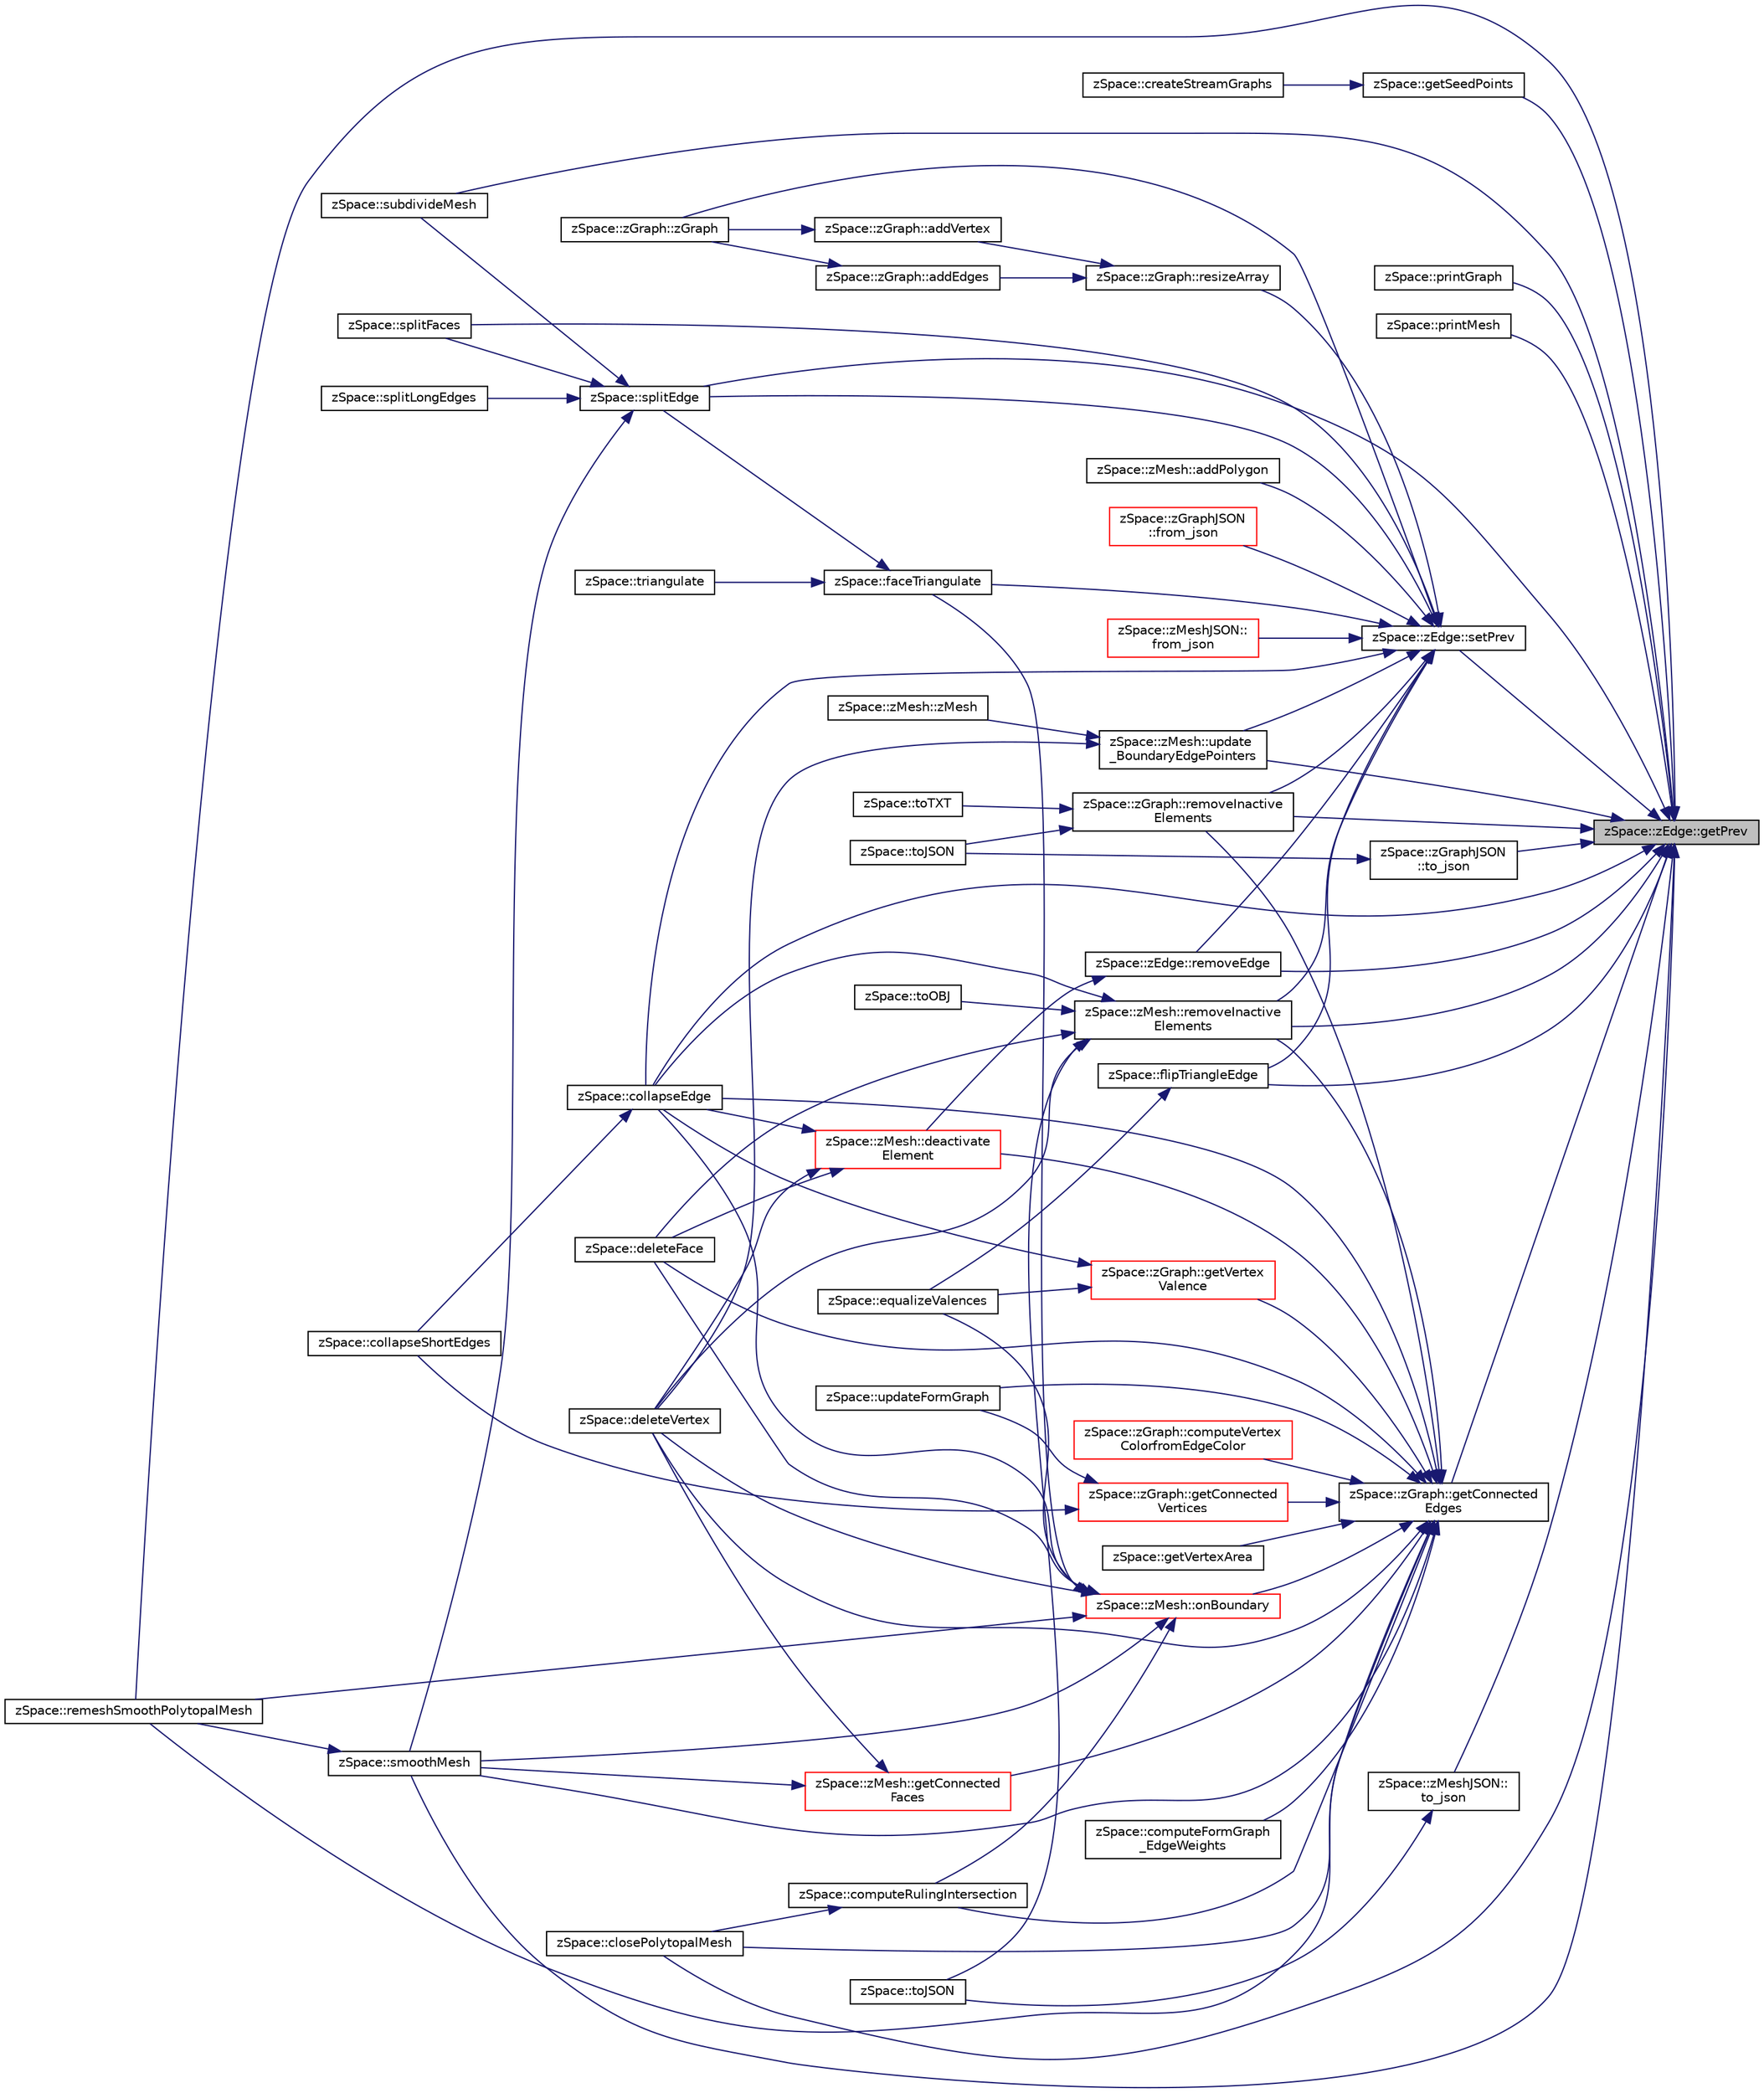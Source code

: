 digraph "zSpace::zEdge::getPrev"
{
 // LATEX_PDF_SIZE
  edge [fontname="Helvetica",fontsize="10",labelfontname="Helvetica",labelfontsize="10"];
  node [fontname="Helvetica",fontsize="10",shape=record];
  rankdir="RL";
  Node226 [label="zSpace::zEdge::getPrev",height=0.2,width=0.4,color="black", fillcolor="grey75", style="filled", fontcolor="black",tooltip="This method returns the previous edge of current zEdge."];
  Node226 -> Node227 [dir="back",color="midnightblue",fontsize="10",style="solid",fontname="Helvetica"];
  Node227 [label="zSpace::remeshSmoothPolytopalMesh",height=0.2,width=0.4,color="black", fillcolor="white", style="filled",URL="$group__z_polytopal.html#ga5dd7e372cf8287c0434778b2e58d41f1",tooltip="This method remeshes the smoothed polytopal mesh to have rulings in ony one direction."];
  Node226 -> Node228 [dir="back",color="midnightblue",fontsize="10",style="solid",fontname="Helvetica"];
  Node228 [label="zSpace::closePolytopalMesh",height=0.2,width=0.4,color="black", fillcolor="white", style="filled",URL="$group__z_polytopal.html#gae190027ab219b334781def349d7b08fb",tooltip="This method closes the smooth polytopal mesh."];
  Node226 -> Node229 [dir="back",color="midnightblue",fontsize="10",style="solid",fontname="Helvetica"];
  Node229 [label="zSpace::getSeedPoints",height=0.2,width=0.4,color="black", fillcolor="white", style="filled",URL="$group__z_stream_lines2_d.html#ga0e134353ee94a16509a6a41f8aef3d69",tooltip="This method computes the seed points."];
  Node229 -> Node230 [dir="back",color="midnightblue",fontsize="10",style="solid",fontname="Helvetica"];
  Node230 [label="zSpace::createStreamGraphs",height=0.2,width=0.4,color="black", fillcolor="white", style="filled",URL="$group__z_stream_lines2_d.html#ga469e791f18d47c0373052472c45759e0",tooltip="This method creates the stream lines and stores them as a graph."];
  Node226 -> Node231 [dir="back",color="midnightblue",fontsize="10",style="solid",fontname="Helvetica"];
  Node231 [label="zSpace::printGraph",height=0.2,width=0.4,color="black", fillcolor="white", style="filled",URL="$group__z_print_utilities.html#ga96cf7a290a07af957dbe1740993c721d",tooltip="This method prints graph data to the console."];
  Node226 -> Node232 [dir="back",color="midnightblue",fontsize="10",style="solid",fontname="Helvetica"];
  Node232 [label="zSpace::printMesh",height=0.2,width=0.4,color="black", fillcolor="white", style="filled",URL="$group__z_print_utilities.html#ga24820d178bfefb22bc7bf22a3945bb6f",tooltip="This method prints mesh data to the console."];
  Node226 -> Node233 [dir="back",color="midnightblue",fontsize="10",style="solid",fontname="Helvetica"];
  Node233 [label="zSpace::zEdge::setPrev",height=0.2,width=0.4,color="black", fillcolor="white", style="filled",URL="$classz_space_1_1z_edge.html#af97abc7295676b01bc278123c86ba0b9",tooltip="This method sets the previous edge of current zEdge to the the input edge."];
  Node233 -> Node234 [dir="back",color="midnightblue",fontsize="10",style="solid",fontname="Helvetica"];
  Node234 [label="zSpace::zEdge::removeEdge",height=0.2,width=0.4,color="black", fillcolor="white", style="filled",URL="$classz_space_1_1z_edge.html#a5395c85714f3d04fb4e673d335982655",tooltip="This method makes the pointer of the current and symmetry zEdge to null."];
  Node234 -> Node235 [dir="back",color="midnightblue",fontsize="10",style="solid",fontname="Helvetica"];
  Node235 [label="zSpace::zMesh::deactivate\lElement",height=0.2,width=0.4,color="red", fillcolor="white", style="filled",URL="$classz_space_1_1z_mesh.html#aea35829fdb54f511f93cef10c85da66c",tooltip="This method deactivates the input elements from the array connected with the input type."];
  Node235 -> Node237 [dir="back",color="midnightblue",fontsize="10",style="solid",fontname="Helvetica"];
  Node237 [label="zSpace::deleteVertex",height=0.2,width=0.4,color="black", fillcolor="white", style="filled",URL="$group__z_mesh_modifiers.html#ga20644ac4933b8ae055b0eb47a9df8420",tooltip="This method deletes the mesh vertex given by the input vertex index."];
  Node235 -> Node238 [dir="back",color="midnightblue",fontsize="10",style="solid",fontname="Helvetica"];
  Node238 [label="zSpace::deleteFace",height=0.2,width=0.4,color="black", fillcolor="white", style="filled",URL="$group__z_mesh_modifiers.html#ga24ab0fcd418ba91e387838fdc4711787",tooltip="This method deletes the mesh face given by the input face index."];
  Node235 -> Node239 [dir="back",color="midnightblue",fontsize="10",style="solid",fontname="Helvetica"];
  Node239 [label="zSpace::collapseEdge",height=0.2,width=0.4,color="black", fillcolor="white", style="filled",URL="$group__z_mesh_modifiers.html#ga77533a4e95924fa8c030ba013eef1ec6",tooltip="This method collapses an edge into a vertex."];
  Node239 -> Node240 [dir="back",color="midnightblue",fontsize="10",style="solid",fontname="Helvetica"];
  Node240 [label="zSpace::collapseShortEdges",height=0.2,width=0.4,color="black", fillcolor="white", style="filled",URL="$group__z_mesh_modifiers.html#ga14350e97740cec4f835125fb286fc071",tooltip="This method collapses an edge shorter than the given minimum edge length value if the collapsing does..."];
  Node233 -> Node241 [dir="back",color="midnightblue",fontsize="10",style="solid",fontname="Helvetica"];
  Node241 [label="zSpace::zGraph::zGraph",height=0.2,width=0.4,color="black", fillcolor="white", style="filled",URL="$classz_space_1_1z_graph.html#a7a53b68f1efa596293b85259464cf3ff",tooltip="Overloaded constructor."];
  Node233 -> Node242 [dir="back",color="midnightblue",fontsize="10",style="solid",fontname="Helvetica"];
  Node242 [label="zSpace::zGraph::resizeArray",height=0.2,width=0.4,color="black", fillcolor="white", style="filled",URL="$classz_space_1_1z_graph.html#a8b28611b85ceff8555b9230e3af6f47a",tooltip="This method resizes the array connected with the input type to the specified newSize."];
  Node242 -> Node243 [dir="back",color="midnightblue",fontsize="10",style="solid",fontname="Helvetica"];
  Node243 [label="zSpace::zGraph::addVertex",height=0.2,width=0.4,color="black", fillcolor="white", style="filled",URL="$classz_space_1_1z_graph.html#acf5cd0b78050f671984cfc4341de8b32",tooltip="This method adds a vertex to the vertices array."];
  Node243 -> Node241 [dir="back",color="midnightblue",fontsize="10",style="solid",fontname="Helvetica"];
  Node242 -> Node244 [dir="back",color="midnightblue",fontsize="10",style="solid",fontname="Helvetica"];
  Node244 [label="zSpace::zGraph::addEdges",height=0.2,width=0.4,color="black", fillcolor="white", style="filled",URL="$classz_space_1_1z_graph.html#a821941b26e312ab5015ae34fecbd43b3",tooltip="This method adds an edge and its symmetry edge to the edges array."];
  Node244 -> Node241 [dir="back",color="midnightblue",fontsize="10",style="solid",fontname="Helvetica"];
  Node233 -> Node245 [dir="back",color="midnightblue",fontsize="10",style="solid",fontname="Helvetica"];
  Node245 [label="zSpace::zGraph::removeInactive\lElements",height=0.2,width=0.4,color="black", fillcolor="white", style="filled",URL="$classz_space_1_1z_graph.html#afdd947e992fda2487ef6a5a3487d9e6b",tooltip="This method removes inactive elements from the array connected with the input type."];
  Node245 -> Node246 [dir="back",color="midnightblue",fontsize="10",style="solid",fontname="Helvetica"];
  Node246 [label="zSpace::toTXT",height=0.2,width=0.4,color="black", fillcolor="white", style="filled",URL="$group__z_i_o___graph.html#ga6578d361dabd565a48e2093a80e6f8b6",tooltip="This method exports zGraph to a TXT file format."];
  Node245 -> Node247 [dir="back",color="midnightblue",fontsize="10",style="solid",fontname="Helvetica"];
  Node247 [label="zSpace::toJSON",height=0.2,width=0.4,color="black", fillcolor="white", style="filled",URL="$group__z_i_o___graph.html#gac49cfef1063731952f6decc21775c747",tooltip="This method exports zGraph to a JSON file format using JSON Modern Library."];
  Node233 -> Node248 [dir="back",color="midnightblue",fontsize="10",style="solid",fontname="Helvetica"];
  Node248 [label="zSpace::zMesh::addPolygon",height=0.2,width=0.4,color="black", fillcolor="white", style="filled",URL="$classz_space_1_1z_mesh.html#ada4fb88bb2402a06f75d730e23597407",tooltip="This method adds a face to the faces array and updates the pointers of vertices, edges and polygons o..."];
  Node233 -> Node249 [dir="back",color="midnightblue",fontsize="10",style="solid",fontname="Helvetica"];
  Node249 [label="zSpace::zMesh::update\l_BoundaryEdgePointers",height=0.2,width=0.4,color="black", fillcolor="white", style="filled",URL="$classz_space_1_1z_mesh.html#a736b8e4019610612f4cab40094c36e06",tooltip="This method updates the pointers for boundary Edges."];
  Node249 -> Node250 [dir="back",color="midnightblue",fontsize="10",style="solid",fontname="Helvetica"];
  Node250 [label="zSpace::zMesh::zMesh",height=0.2,width=0.4,color="black", fillcolor="white", style="filled",URL="$classz_space_1_1z_mesh.html#a127de8a508706826cc4a537ad7a1cc9c",tooltip="Overloaded constructor."];
  Node249 -> Node237 [dir="back",color="midnightblue",fontsize="10",style="solid",fontname="Helvetica"];
  Node233 -> Node251 [dir="back",color="midnightblue",fontsize="10",style="solid",fontname="Helvetica"];
  Node251 [label="zSpace::zMesh::removeInactive\lElements",height=0.2,width=0.4,color="black", fillcolor="white", style="filled",URL="$classz_space_1_1z_mesh.html#ab21d59eecb169921b427a7e766d47aa5",tooltip="This method removes inactive elements from the array connected with the input type."];
  Node251 -> Node237 [dir="back",color="midnightblue",fontsize="10",style="solid",fontname="Helvetica"];
  Node251 -> Node238 [dir="back",color="midnightblue",fontsize="10",style="solid",fontname="Helvetica"];
  Node251 -> Node239 [dir="back",color="midnightblue",fontsize="10",style="solid",fontname="Helvetica"];
  Node251 -> Node252 [dir="back",color="midnightblue",fontsize="10",style="solid",fontname="Helvetica"];
  Node252 [label="zSpace::toOBJ",height=0.2,width=0.4,color="black", fillcolor="white", style="filled",URL="$group__z_i_o___mesh.html#ga56d1123fee7864f1a5da2f740b9e589d",tooltip="This method exports zMesh as an OBJ file."];
  Node251 -> Node253 [dir="back",color="midnightblue",fontsize="10",style="solid",fontname="Helvetica"];
  Node253 [label="zSpace::toJSON",height=0.2,width=0.4,color="black", fillcolor="white", style="filled",URL="$group__z_i_o___mesh.html#ga6fccda275363a86353d2750673122d6f",tooltip="This method exports zMesh to a JSON file format using JSON Modern Library."];
  Node233 -> Node254 [dir="back",color="midnightblue",fontsize="10",style="solid",fontname="Helvetica"];
  Node254 [label="zSpace::faceTriangulate",height=0.2,width=0.4,color="black", fillcolor="white", style="filled",URL="$group__z_mesh_modifiers.html#ga436ab6f006de6e8dcd08c030fed4feb1",tooltip="This method triangulates the input face of the mesh."];
  Node254 -> Node255 [dir="back",color="midnightblue",fontsize="10",style="solid",fontname="Helvetica"];
  Node255 [label="zSpace::triangulate",height=0.2,width=0.4,color="black", fillcolor="white", style="filled",URL="$group__z_mesh_modifiers.html#ga75ee8f140a3311506a932b866523a1de",tooltip="This method triangulates the input mesh."];
  Node254 -> Node256 [dir="back",color="midnightblue",fontsize="10",style="solid",fontname="Helvetica"];
  Node256 [label="zSpace::splitEdge",height=0.2,width=0.4,color="black", fillcolor="white", style="filled",URL="$group__z_mesh_modifiers.html#gae7cb2380ed0e9717421bf19db5817cd6",tooltip="This method splits an edge and inserts a vertex along the edge at the input factor."];
  Node256 -> Node257 [dir="back",color="midnightblue",fontsize="10",style="solid",fontname="Helvetica"];
  Node257 [label="zSpace::splitFaces",height=0.2,width=0.4,color="black", fillcolor="white", style="filled",URL="$group__z_mesh_modifiers.html#gaeda022d590a10b38c94e75bc0e278d80",tooltip="This method splits a set of edges and faces of a mesh in a continuous manner."];
  Node256 -> Node258 [dir="back",color="midnightblue",fontsize="10",style="solid",fontname="Helvetica"];
  Node258 [label="zSpace::subdivideMesh",height=0.2,width=0.4,color="black", fillcolor="white", style="filled",URL="$group__z_mesh_modifiers.html#ga8c3af5dd0f40d6f82fd23ceead47dc64",tooltip="This method subdivides all the faces and edges of the mesh."];
  Node256 -> Node259 [dir="back",color="midnightblue",fontsize="10",style="solid",fontname="Helvetica"];
  Node259 [label="zSpace::smoothMesh",height=0.2,width=0.4,color="black", fillcolor="white", style="filled",URL="$group__z_mesh_modifiers.html#ga41f9be96453c21ac7b33b2991c284775",tooltip="This method applies Catmull-Clark subdivision to the mesh."];
  Node259 -> Node227 [dir="back",color="midnightblue",fontsize="10",style="solid",fontname="Helvetica"];
  Node256 -> Node260 [dir="back",color="midnightblue",fontsize="10",style="solid",fontname="Helvetica"];
  Node260 [label="zSpace::splitLongEdges",height=0.2,width=0.4,color="black", fillcolor="white", style="filled",URL="$group__z_mesh_modifiers.html#gad707c82ae843ee9aa108c078161881ca",tooltip="This method splits an edge longer than the given input value at its midpoint and triangulates the mes..."];
  Node233 -> Node239 [dir="back",color="midnightblue",fontsize="10",style="solid",fontname="Helvetica"];
  Node233 -> Node256 [dir="back",color="midnightblue",fontsize="10",style="solid",fontname="Helvetica"];
  Node233 -> Node261 [dir="back",color="midnightblue",fontsize="10",style="solid",fontname="Helvetica"];
  Node261 [label="zSpace::flipTriangleEdge",height=0.2,width=0.4,color="black", fillcolor="white", style="filled",URL="$group__z_mesh_modifiers.html#ga23b04bfa34f16159cbc2b1c5e1116f39",tooltip="This method flips the edge shared bettwen two rainglua faces."];
  Node261 -> Node262 [dir="back",color="midnightblue",fontsize="10",style="solid",fontname="Helvetica"];
  Node262 [label="zSpace::equalizeValences",height=0.2,width=0.4,color="black", fillcolor="white", style="filled",URL="$group__z_mesh_modifiers.html#ga50d27f458f57c4f90fa9242b05ded2d2",tooltip="This method equalizes the vertex valences by flipping edges of the input triangulated mesh...."];
  Node233 -> Node257 [dir="back",color="midnightblue",fontsize="10",style="solid",fontname="Helvetica"];
  Node233 -> Node263 [dir="back",color="midnightblue",fontsize="10",style="solid",fontname="Helvetica"];
  Node263 [label="zSpace::zMeshJSON::\lfrom_json",height=0.2,width=0.4,color="red", fillcolor="white", style="filled",URL="$classz_space_1_1z_mesh_j_s_o_n.html#a50e0cbaadd094cf4f26179cdf23b9464",tooltip="This method creates the HE data structure from JSON file using JSON Modern Library."];
  Node233 -> Node265 [dir="back",color="midnightblue",fontsize="10",style="solid",fontname="Helvetica"];
  Node265 [label="zSpace::zGraphJSON\l::from_json",height=0.2,width=0.4,color="red", fillcolor="white", style="filled",URL="$classz_space_1_1z_graph_j_s_o_n.html#ad6e1e17a5c3bd52b4433439f13a4b3a4",tooltip="This method creates the zGraph from JSON file using JSON Modern Library."];
  Node226 -> Node234 [dir="back",color="midnightblue",fontsize="10",style="solid",fontname="Helvetica"];
  Node226 -> Node267 [dir="back",color="midnightblue",fontsize="10",style="solid",fontname="Helvetica"];
  Node267 [label="zSpace::zGraph::getConnected\lEdges",height=0.2,width=0.4,color="black", fillcolor="white", style="filled",URL="$classz_space_1_1z_graph.html#ab623e9a3bfc70e1f140b911cb0645bd2",tooltip="This method gets the edges connected to input zVertex or zEdge."];
  Node267 -> Node227 [dir="back",color="midnightblue",fontsize="10",style="solid",fontname="Helvetica"];
  Node267 -> Node268 [dir="back",color="midnightblue",fontsize="10",style="solid",fontname="Helvetica"];
  Node268 [label="zSpace::computeRulingIntersection",height=0.2,width=0.4,color="black", fillcolor="white", style="filled",URL="$group__z_polytopal.html#gaa5323f4fa138b179b6e1d7a49007cfa4",tooltip="This method computes the ruling intersetions."];
  Node268 -> Node228 [dir="back",color="midnightblue",fontsize="10",style="solid",fontname="Helvetica"];
  Node267 -> Node228 [dir="back",color="midnightblue",fontsize="10",style="solid",fontname="Helvetica"];
  Node267 -> Node269 [dir="back",color="midnightblue",fontsize="10",style="solid",fontname="Helvetica"];
  Node269 [label="zSpace::computeFormGraph\l_EdgeWeights",height=0.2,width=0.4,color="black", fillcolor="white", style="filled",URL="$group__z_polytopal.html#ga99afc82e0233ac5ab8729972e84b4d31",tooltip="This method computes the form graph edge weights based on the force volume mesh face areas."];
  Node267 -> Node270 [dir="back",color="midnightblue",fontsize="10",style="solid",fontname="Helvetica"];
  Node270 [label="zSpace::updateFormGraph",height=0.2,width=0.4,color="black", fillcolor="white", style="filled",URL="$group__z_polytopal.html#ga4e6850be5b5333e95b01d524d2a51d79",tooltip="This method updates the form diagram."];
  Node267 -> Node271 [dir="back",color="midnightblue",fontsize="10",style="solid",fontname="Helvetica"];
  Node271 [label="zSpace::zGraph::getConnected\lVertices",height=0.2,width=0.4,color="red", fillcolor="white", style="filled",URL="$classz_space_1_1z_graph.html#a75a017ecad7ec54a9fdc207b163a0972",tooltip="This method gets the vertices connected to input zVertex."];
  Node271 -> Node270 [dir="back",color="midnightblue",fontsize="10",style="solid",fontname="Helvetica"];
  Node271 -> Node240 [dir="back",color="midnightblue",fontsize="10",style="solid",fontname="Helvetica"];
  Node267 -> Node277 [dir="back",color="midnightblue",fontsize="10",style="solid",fontname="Helvetica"];
  Node277 [label="zSpace::zGraph::getVertex\lValence",height=0.2,width=0.4,color="red", fillcolor="white", style="filled",URL="$classz_space_1_1z_graph.html#aa5b1403b1a2992d1c8a39f76dea393e3",tooltip="This method calculate the valency of the input zVertex."];
  Node277 -> Node239 [dir="back",color="midnightblue",fontsize="10",style="solid",fontname="Helvetica"];
  Node277 -> Node262 [dir="back",color="midnightblue",fontsize="10",style="solid",fontname="Helvetica"];
  Node267 -> Node281 [dir="back",color="midnightblue",fontsize="10",style="solid",fontname="Helvetica"];
  Node281 [label="zSpace::zGraph::computeVertex\lColorfromEdgeColor",height=0.2,width=0.4,color="red", fillcolor="white", style="filled",URL="$classz_space_1_1z_graph.html#a654f5d383500ccf87c9c7f87bc8301c4",tooltip="This method computes the vertex colors based on the face colors."];
  Node267 -> Node245 [dir="back",color="midnightblue",fontsize="10",style="solid",fontname="Helvetica"];
  Node267 -> Node292 [dir="back",color="midnightblue",fontsize="10",style="solid",fontname="Helvetica"];
  Node292 [label="zSpace::zMesh::getConnected\lFaces",height=0.2,width=0.4,color="red", fillcolor="white", style="filled",URL="$classz_space_1_1z_mesh.html#af37006a17bd4e6945860281a4cbef861",tooltip="This method gets the faces connected to input zVertex or zFace."];
  Node292 -> Node237 [dir="back",color="midnightblue",fontsize="10",style="solid",fontname="Helvetica"];
  Node292 -> Node259 [dir="back",color="midnightblue",fontsize="10",style="solid",fontname="Helvetica"];
  Node267 -> Node305 [dir="back",color="midnightblue",fontsize="10",style="solid",fontname="Helvetica"];
  Node305 [label="zSpace::zMesh::onBoundary",height=0.2,width=0.4,color="red", fillcolor="white", style="filled",URL="$classz_space_1_1z_mesh.html#aca5218f8a8b5c5f1cde25440d08c57d6",tooltip="This method determines if input zVertex or zEdge or zFace is on the boundary."];
  Node305 -> Node227 [dir="back",color="midnightblue",fontsize="10",style="solid",fontname="Helvetica"];
  Node305 -> Node268 [dir="back",color="midnightblue",fontsize="10",style="solid",fontname="Helvetica"];
  Node305 -> Node254 [dir="back",color="midnightblue",fontsize="10",style="solid",fontname="Helvetica"];
  Node305 -> Node237 [dir="back",color="midnightblue",fontsize="10",style="solid",fontname="Helvetica"];
  Node305 -> Node238 [dir="back",color="midnightblue",fontsize="10",style="solid",fontname="Helvetica"];
  Node305 -> Node239 [dir="back",color="midnightblue",fontsize="10",style="solid",fontname="Helvetica"];
  Node305 -> Node259 [dir="back",color="midnightblue",fontsize="10",style="solid",fontname="Helvetica"];
  Node305 -> Node262 [dir="back",color="midnightblue",fontsize="10",style="solid",fontname="Helvetica"];
  Node267 -> Node235 [dir="back",color="midnightblue",fontsize="10",style="solid",fontname="Helvetica"];
  Node267 -> Node251 [dir="back",color="midnightblue",fontsize="10",style="solid",fontname="Helvetica"];
  Node267 -> Node237 [dir="back",color="midnightblue",fontsize="10",style="solid",fontname="Helvetica"];
  Node267 -> Node238 [dir="back",color="midnightblue",fontsize="10",style="solid",fontname="Helvetica"];
  Node267 -> Node239 [dir="back",color="midnightblue",fontsize="10",style="solid",fontname="Helvetica"];
  Node267 -> Node259 [dir="back",color="midnightblue",fontsize="10",style="solid",fontname="Helvetica"];
  Node267 -> Node307 [dir="back",color="midnightblue",fontsize="10",style="solid",fontname="Helvetica"];
  Node307 [label="zSpace::getVertexArea",height=0.2,width=0.4,color="black", fillcolor="white", style="filled",URL="$group__z_mesh_utilities.html#gad8b0ab5019853bb7e4851014310554d0",tooltip="This method computes the area around every vertex of a mesh based on face centers."];
  Node226 -> Node245 [dir="back",color="midnightblue",fontsize="10",style="solid",fontname="Helvetica"];
  Node226 -> Node249 [dir="back",color="midnightblue",fontsize="10",style="solid",fontname="Helvetica"];
  Node226 -> Node251 [dir="back",color="midnightblue",fontsize="10",style="solid",fontname="Helvetica"];
  Node226 -> Node239 [dir="back",color="midnightblue",fontsize="10",style="solid",fontname="Helvetica"];
  Node226 -> Node256 [dir="back",color="midnightblue",fontsize="10",style="solid",fontname="Helvetica"];
  Node226 -> Node261 [dir="back",color="midnightblue",fontsize="10",style="solid",fontname="Helvetica"];
  Node226 -> Node258 [dir="back",color="midnightblue",fontsize="10",style="solid",fontname="Helvetica"];
  Node226 -> Node259 [dir="back",color="midnightblue",fontsize="10",style="solid",fontname="Helvetica"];
  Node226 -> Node308 [dir="back",color="midnightblue",fontsize="10",style="solid",fontname="Helvetica"];
  Node308 [label="zSpace::zMeshJSON::\lto_json",height=0.2,width=0.4,color="black", fillcolor="white", style="filled",URL="$classz_space_1_1z_mesh_j_s_o_n.html#a2f9c901ed11d790ecec40f3ca6ea4a17",tooltip="This method creates the JSON file from the input zMesh using JSON Modern Library."];
  Node308 -> Node253 [dir="back",color="midnightblue",fontsize="10",style="solid",fontname="Helvetica"];
  Node226 -> Node309 [dir="back",color="midnightblue",fontsize="10",style="solid",fontname="Helvetica"];
  Node309 [label="zSpace::zGraphJSON\l::to_json",height=0.2,width=0.4,color="black", fillcolor="white", style="filled",URL="$classz_space_1_1z_graph_j_s_o_n.html#a0325de934ba660bfda600cd91beafc6c",tooltip="This method creates the JSON file from the input zGraph using JSON Modern Library."];
  Node309 -> Node247 [dir="back",color="midnightblue",fontsize="10",style="solid",fontname="Helvetica"];
}
